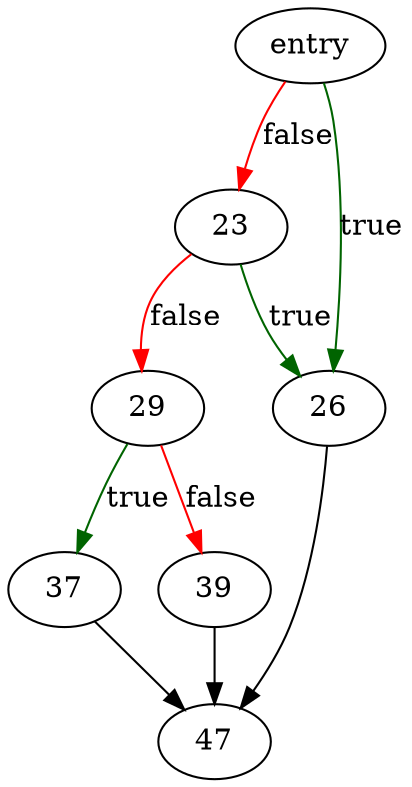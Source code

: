 digraph "sqlite3VdbeIdxKeyCompare" {
	// Node definitions.
	4 [label=entry];
	23;
	26;
	29;
	37;
	39;
	47;

	// Edge definitions.
	4 -> 23 [
		color=red
		label=false
	];
	4 -> 26 [
		color=darkgreen
		label=true
	];
	23 -> 26 [
		color=darkgreen
		label=true
	];
	23 -> 29 [
		color=red
		label=false
	];
	26 -> 47;
	29 -> 37 [
		color=darkgreen
		label=true
	];
	29 -> 39 [
		color=red
		label=false
	];
	37 -> 47;
	39 -> 47;
}